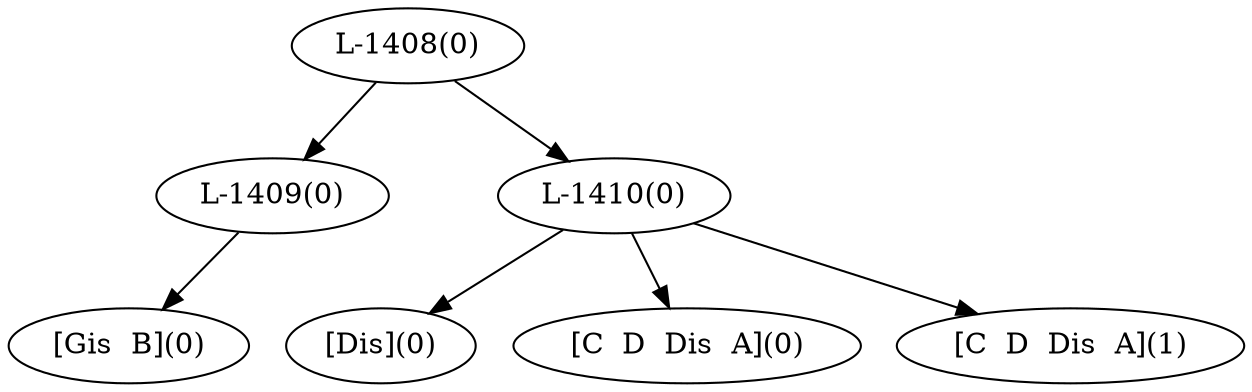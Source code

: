 digraph sample{
"L-1409(0)"->"[Gis  B](0)"
"L-1410(0)"->"[Dis](0)"
"L-1410(0)"->"[C  D  Dis  A](0)"
"L-1410(0)"->"[C  D  Dis  A](1)"
"L-1408(0)"->"L-1409(0)"
"L-1408(0)"->"L-1410(0)"
{rank = min; "L-1408(0)"}
{rank = same; "L-1409(0)"; "L-1410(0)";}
{rank = max; "[C  D  Dis  A](0)"; "[C  D  Dis  A](1)"; "[Dis](0)"; "[Gis  B](0)";}
}